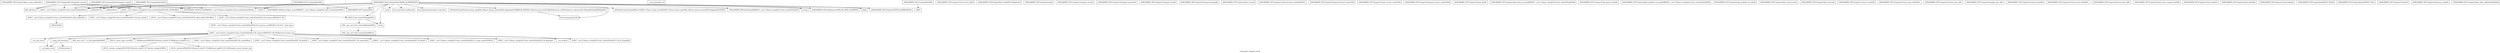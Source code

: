 digraph "Call graph: compute_pair.ll" {
	label="Call graph: compute_pair.ll";

	Node0x562b9afdadc0 [shape=record,label="{_ZN9LAMMPS_NS7Compute19pair_setup_callbackEii}"];
	Node0x562b9af9d610 [shape=record,label="{_ZNSaIcED1Ev}"];
	Node0x562b9af8d6d0 [shape=record,label="{_ZN9LAMMPS_NS11ComputePairC2EPNS_6LAMMPSEiPPc}"];
	Node0x562b9af8d6d0 -> Node0x562b9aff9a50;
	Node0x562b9af8d6d0 -> Node0x562b9af8ccb0;
	Node0x562b9af8d6d0 -> Node0x562b9af8d450;
	Node0x562b9af8d6d0 -> Node0x562b9afa4e50;
	Node0x562b9af8d6d0 -> Node0x562b9afa31b0;
	Node0x562b9af8d6d0 -> Node0x562b9af8cc20;
	Node0x562b9af8d6d0 -> Node0x562b9b0036b0;
	Node0x562b9af8d6d0 -> Node0x562b9af9d610;
	Node0x562b9af8d6d0 -> Node0x562b9af9f910;
	Node0x562b9af8d6d0 -> Node0x562b9af9e410;
	Node0x562b9af8d6d0 -> Node0x562b9af8c0a0;
	Node0x562b9af8d6d0 -> Node0x562b9af8c010;
	Node0x562b9af8d6d0 -> Node0x562b9af8ea20;
	Node0x562b9af8d6d0 -> Node0x562b9af8c7a0;
	Node0x562b9af8d6d0 -> Node0x562b9afb0200;
	Node0x562b9af8d6d0 -> Node0x562b9afb9600;
	Node0x562b9af8d6d0 -> Node0x562b9af9f080;
	Node0x562b9af8d6d0 -> Node0x562b9af9baf0;
	Node0x562b9af8d6d0 -> Node0x562b9afbcca0;
	Node0x562b9af8d6d0 -> Node0x562b9afa7030;
	Node0x562b9afb0200 [shape=record,label="{_ZN3fmt6v9_lmp7vformatB5cxx11ENS0_17basic_string_viewIcEENS0_17basic_format_argsINS0_20basic_format_contextINS0_8appenderEcEEEE}"];
	Node0x562b9afba5c0 [shape=record,label="{_ZN9LAMMPS_NS11ComputePair14compute_scalarEv}"];
	Node0x562b9afba5c0 -> Node0x562b9af8ccb0;
	Node0x562b9afba5c0 -> Node0x562b9af8d450;
	Node0x562b9afba5c0 -> Node0x562b9b0083b0;
	Node0x562b9afba5c0 -> Node0x562b9af9d610;
	Node0x562b9afba5c0 -> Node0x562b9af8cc20;
	Node0x562b9afba5c0 -> Node0x562b9b0036b0;
	Node0x562b9aff9a50 [shape=record,label="{_ZN9LAMMPS_NS7ComputeC2EPNS_6LAMMPSEiPPc}"];
	Node0x562b9af8cc20 [shape=record,label="{_ZN9LAMMPS_NS5Error3allERKNSt7__cxx1112basic_stringIcSt11char_traitsIcESaIcEEEiS8_}"];
	Node0x562b9af8ccb0 [shape=record,label="{_ZNSaIcEC1Ev}"];
	Node0x562b9af8d450 [shape=record,label="{_ZNSt7__cxx1112basic_stringIcSt11char_traitsIcESaIcEEC2IS3_EEPKcRKS3_}"];
	Node0x562b9af8d450 -> Node0x562b9afa6d50;
	Node0x562b9af8d450 -> Node0x562b9afa8a30;
	Node0x562b9af8d450 -> Node0x562b9af8c0a0;
	Node0x562b9af8d450 -> Node0x562b9afa9fa0;
	Node0x562b9af8d450 -> Node0x562b9afaa830;
	Node0x562b9afab1f0 [shape=record,label="{__gxx_personality_v0}"];
	Node0x562b9b0036b0 [shape=record,label="{_ZNSt7__cxx1112basic_stringIcSt11char_traitsIcESaIcEED1Ev}"];
	Node0x562b9afb9600 [shape=record,label="{_ZN9LAMMPS_NS5utils6strdupERKNSt7__cxx1112basic_stringIcSt11char_traitsIcESaIcEEE}"];
	Node0x562b9afa7030 [shape=record,label="{isdigit}"];
	Node0x562b9afbcca0 [shape=record,label="{_ZN9LAMMPS_NS5utils8inumericEPKciS2_bPNS_6LAMMPSE}"];
	Node0x562b9af9baf0 [shape=record,label="{strcmp}"];
	Node0x562b9af9e410 [shape=record,label="{_ZN9LAMMPS_NS5Force10pair_matchERKNSt7__cxx1112basic_stringIcSt11char_traitsIcESaIcEEEii}"];
	Node0x562b9af9f080 [shape=record,label="{strlen}"];
	Node0x562b9af9f910 [shape=record,label="{llvm.umul.with.overflow.i64}"];
	Node0x562b9afa31b0 [shape=record,label="{_Znam}"];
	Node0x562b9afa4e50 [shape=record,label="{_ZN9LAMMPS_NS7ComputeD2Ev}"];
	Node0x562b9afb1d50 [shape=record,label="{_ZN9LAMMPS_NS11ComputePairD2Ev}"];
	Node0x562b9afb1d50 -> Node0x562b9afb4450;
	Node0x562b9afb1d50 -> Node0x562b9afa4e50;
	Node0x562b9afb4450 [shape=record,label="{_ZdaPv}"];
	Node0x562b9afb5320 [shape=record,label="{_ZN9LAMMPS_NS11ComputePairD0Ev}"];
	Node0x562b9afb5320 -> Node0x562b9afb6b90;
	Node0x562b9afb6b90 [shape=record,label="{_ZdlPv}"];
	Node0x562b9afb7a10 [shape=record,label="{_ZN9LAMMPS_NS11ComputePair4initEv}"];
	Node0x562b9afb7a10 -> Node0x562b9af8ccb0;
	Node0x562b9afb7a10 -> Node0x562b9af8d450;
	Node0x562b9afb7a10 -> Node0x562b9af9e410;
	Node0x562b9afb7a10 -> Node0x562b9b0036b0;
	Node0x562b9afb7a10 -> Node0x562b9af9d610;
	Node0x562b9afb7a10 -> Node0x562b9af8cc20;
	Node0x562b9b0083b0 [shape=record,label="{MPI_Allreduce}"];
	Node0x562b9b008430 [shape=record,label="{_ZN9LAMMPS_NS11ComputePair14compute_vectorEv}"];
	Node0x562b9b008430 -> Node0x562b9af8ccb0;
	Node0x562b9b008430 -> Node0x562b9af8d450;
	Node0x562b9b008430 -> Node0x562b9b0083b0;
	Node0x562b9b008430 -> Node0x562b9af9d610;
	Node0x562b9b008430 -> Node0x562b9af8cc20;
	Node0x562b9b008430 -> Node0x562b9b0036b0;
	Node0x562b9b008770 [shape=record,label="{_ZN9LAMMPS_NS7Compute15reset_extra_dofEv}"];
	Node0x562b9b0087f0 [shape=record,label="{_ZN9LAMMPS_NS7Compute9init_listEiPNS_9NeighListE}"];
	Node0x562b9b008870 [shape=record,label="{_ZN9LAMMPS_NS7Compute5setupEv}"];
	Node0x562b9b0088f0 [shape=record,label="{_ZN9LAMMPS_NS7Compute13compute_arrayEv}"];
	Node0x562b9b008970 [shape=record,label="{_ZN9LAMMPS_NS7Compute15compute_peratomEv}"];
	Node0x562b9b0089f0 [shape=record,label="{_ZN9LAMMPS_NS7Compute13compute_localEv}"];
	Node0x562b9b007fa0 [shape=record,label="{__cxa_end_catch}"];
	Node0x562b9b0080a0 [shape=record,label="{__clang_call_terminate}"];
	Node0x562b9b0080a0 -> Node0x562b9afb5c80;
	Node0x562b9b0080a0 -> Node0x562b9afadf80;
	Node0x562b9afadf80 [shape=record,label="{_ZSt9terminatev}"];
	Node0x562b9b008a70 [shape=record,label="{_ZN9LAMMPS_NS7Compute15compute_pergridEv}"];
	Node0x562b9b008af0 [shape=record,label="{_ZN9LAMMPS_NS7Compute10set_arraysEi}"];
	Node0x562b9afbc3d0 [shape=record,label="{_ZN9LAMMPS_NS7Compute17pack_forward_commEiPiPdiS1_}"];
	Node0x562b9af9e320 [shape=record,label="{_ZN9LAMMPS_NS7Compute19unpack_forward_commEiiPd}"];
	Node0x562b9afbd420 [shape=record,label="{_ZN9LAMMPS_NS7Compute17pack_reverse_commEiiPd}"];
	Node0x562b9afbdc20 [shape=record,label="{_ZN9LAMMPS_NS7Compute19unpack_reverse_commEiPiPd}"];
	Node0x562b9afbebd0 [shape=record,label="{_ZN9LAMMPS_NS7Compute10reset_gridEv}"];
	Node0x562b9afbf370 [shape=record,label="{_ZN9LAMMPS_NS7Compute16get_grid_by_nameERKNSt7__cxx1112basic_stringIcSt11char_traitsIcESaIcEEERi}"];
	Node0x562b9afc5830 [shape=record,label="{_ZN9LAMMPS_NS7Compute17get_grid_by_indexEi}"];
	Node0x562b9afc0d80 [shape=record,label="{_ZN9LAMMPS_NS7Compute20get_griddata_by_nameEiRKNSt7__cxx1112basic_stringIcSt11char_traitsIcESaIcEEERi}"];
	Node0x562b9afc14c0 [shape=record,label="{_ZN9LAMMPS_NS7Compute21get_griddata_by_indexEi}"];
	Node0x562b9afc23f0 [shape=record,label="{_ZN9LAMMPS_NS7Compute14dof_remove_preEv}"];
	Node0x562b9afc2d70 [shape=record,label="{_ZN9LAMMPS_NS7Compute10dof_removeEi}"];
	Node0x562b9afc4920 [shape=record,label="{_ZN9LAMMPS_NS7Compute11remove_biasEiPd}"];
	Node0x562b9afc54e0 [shape=record,label="{_ZN9LAMMPS_NS7Compute15remove_bias_thrEiPdS1_}"];
	Node0x562b9afc5e20 [shape=record,label="{_ZN9LAMMPS_NS7Compute15remove_bias_allEv}"];
	Node0x562b9afc7990 [shape=record,label="{_ZN9LAMMPS_NS7Compute16reapply_bias_allEv}"];
	Node0x562b9afc87f0 [shape=record,label="{_ZN9LAMMPS_NS7Compute12restore_biasEiPd}"];
	Node0x562b9afcbd10 [shape=record,label="{_ZN9LAMMPS_NS7Compute16restore_bias_thrEiPdS1_}"];
	Node0x562b9afe4ec0 [shape=record,label="{_ZN9LAMMPS_NS7Compute16restore_bias_allEv}"];
	Node0x562b9afce300 [shape=record,label="{_ZN9LAMMPS_NS7Compute23reset_extra_compute_fixEPKc}"];
	Node0x562b9afd23c0 [shape=record,label="{_ZN9LAMMPS_NS7Compute11lock_enableEv}"];
	Node0x562b9afeecc0 [shape=record,label="{_ZN9LAMMPS_NS7Compute12lock_disableEv}"];
	Node0x562b9afd5590 [shape=record,label="{_ZN9LAMMPS_NS7Compute11lock_lengthEv}"];
	Node0x562b9afd6760 [shape=record,label="{_ZN9LAMMPS_NS7Compute4lockEPNS_3FixEll}"];
	Node0x562b9afd79c0 [shape=record,label="{_ZN9LAMMPS_NS7Compute6unlockEPNS_3FixE}"];
	Node0x562b9afd8fb0 [shape=record,label="{_ZN9LAMMPS_NS7Compute7refreshEv}"];
	Node0x562b9afd9ec0 [shape=record,label="{_ZN9LAMMPS_NS7Compute12memory_usageEv}"];
	Node0x562b9afa6d50 [shape=record,label="{_ZNSt7__cxx1112basic_stringIcSt11char_traitsIcESaIcEE13_M_local_dataEv}"];
	Node0x562b9afa8a30 [shape=record,label="{_ZNSt7__cxx1112basic_stringIcSt11char_traitsIcESaIcEE12_Alloc_hiderC1EPcRKS3_}"];
	Node0x562b9afdc7d0 [shape=record,label="{_ZN9LAMMPS_NS7Compute19pair_tally_callbackEiiiidddddd}"];
	Node0x562b9afa9fa0 [shape=record,label="{_ZNSt7__cxx1112basic_stringIcSt11char_traitsIcESaIcEE12_M_constructIPKcEEvT_S8_}"];
	Node0x562b9afa9fa0 -> Node0x562b9afdf3e0;
	Node0x562b9af8c0a0 [shape=record,label="{_ZNSt11char_traitsIcE6lengthEPKc}"];
	Node0x562b9af8c0a0 -> Node0x562b9afe3760;
	Node0x562b9af8c0a0 -> Node0x562b9af9f080;
	Node0x562b9afaa830 [shape=record,label="{_ZNSt7__cxx1112basic_stringIcSt11char_traitsIcESaIcEE12_Alloc_hiderD2Ev}"];
	Node0x562b9afaa830 -> Node0x562b9afe3ce0;
	Node0x562b9afdf3e0 [shape=record,label="{_ZNSt7__cxx1112basic_stringIcSt11char_traitsIcESaIcEE16_M_construct_auxIPKcEEvT_S8_St12__false_type}"];
	Node0x562b9afdf3e0 -> Node0x562b9afe50c0;
	Node0x562b9afe50c0 [shape=record,label="{_ZNSt7__cxx1112basic_stringIcSt11char_traitsIcESaIcEE12_M_constructIPKcEEvT_S8_St20forward_iterator_tag}"];
	Node0x562b9afe50c0 -> Node0x562b9afc5ab0;
	Node0x562b9afe50c0 -> Node0x562b9afc7880;
	Node0x562b9afe50c0 -> Node0x562b9aff1660;
	Node0x562b9afe50c0 -> Node0x562b9afa3050;
	Node0x562b9afe50c0 -> Node0x562b9af93970;
	Node0x562b9afe50c0 -> Node0x562b9afd8270;
	Node0x562b9afe50c0 -> Node0x562b9afbdda0;
	Node0x562b9afe50c0 -> Node0x562b9afed870;
	Node0x562b9afe50c0 -> Node0x562b9afb5c80;
	Node0x562b9afe50c0 -> Node0x562b9b007ea0;
	Node0x562b9afe50c0 -> Node0x562b9b007f20;
	Node0x562b9afe50c0 -> Node0x562b9b007fa0;
	Node0x562b9afe50c0 -> Node0x562b9b008020;
	Node0x562b9afe50c0 -> Node0x562b9b0080a0;
	Node0x562b9afc5ab0 [shape=record,label="{_ZN9__gnu_cxx17__is_null_pointerIKcEEbPT_}"];
	Node0x562b9afc7880 [shape=record,label="{_ZSt19__throw_logic_errorPKc}"];
	Node0x562b9aff1660 [shape=record,label="{_ZSt8distanceIPKcENSt15iterator_traitsIT_E15difference_typeES3_S3_}"];
	Node0x562b9aff1660 -> Node0x562b9afc0040;
	Node0x562b9aff1660 -> Node0x562b9afd3d90;
	Node0x562b9af93970 [shape=record,label="{_ZNSt7__cxx1112basic_stringIcSt11char_traitsIcESaIcEE7_M_dataEPc}"];
	Node0x562b9afa3050 [shape=record,label="{_ZNSt7__cxx1112basic_stringIcSt11char_traitsIcESaIcEE9_M_createERmm}"];
	Node0x562b9afd8270 [shape=record,label="{_ZNSt7__cxx1112basic_stringIcSt11char_traitsIcESaIcEE11_M_capacityEm}"];
	Node0x562b9afed870 [shape=record,label="{_ZNSt7__cxx1112basic_stringIcSt11char_traitsIcESaIcEE13_S_copy_charsEPcPKcS7_}"];
	Node0x562b9afbdda0 [shape=record,label="{_ZNKSt7__cxx1112basic_stringIcSt11char_traitsIcESaIcEE7_M_dataEv}"];
	Node0x562b9afb5c80 [shape=record,label="{__cxa_begin_catch}"];
	Node0x562b9b007ea0 [shape=record,label="{_ZNSt7__cxx1112basic_stringIcSt11char_traitsIcESaIcEE10_M_disposeEv}"];
	Node0x562b9b007f20 [shape=record,label="{__cxa_rethrow}"];
	Node0x562b9b008020 [shape=record,label="{_ZNSt7__cxx1112basic_stringIcSt11char_traitsIcESaIcEE13_M_set_lengthEm}"];
	Node0x562b9afd3d90 [shape=record,label="{_ZSt10__distanceIPKcENSt15iterator_traitsIT_E15difference_typeES3_S3_St26random_access_iterator_tag}"];
	Node0x562b9afc0040 [shape=record,label="{_ZSt19__iterator_categoryIPKcENSt15iterator_traitsIT_E17iterator_categoryERKS3_}"];
	Node0x562b9afe3760 [shape=record,label="{_ZN9__gnu_cxx11char_traitsIcE6lengthEPKc}"];
	Node0x562b9afe3760 -> Node0x562b9afdde60;
	Node0x562b9afdde60 [shape=record,label="{_ZN9__gnu_cxx11char_traitsIcE2eqERKcS3_}"];
	Node0x562b9afe3ce0 [shape=record,label="{_ZNSaIcED2Ev}"];
	Node0x562b9af8c7a0 [shape=record,label="{_ZN3fmt6v9_lmp16make_format_argsINS0_20basic_format_contextINS0_8appenderEcEEJRPcS6_EEENS0_16format_arg_storeIT_JDpNSt9remove_cvINSt16remove_referenceIT0_E4typeEE4typeEEEEDpOSB_}"];
	Node0x562b9af8c7a0 -> Node0x562b9af8ea20;
	Node0x562b9af8ea20 [shape=record,label="{llvm.memcpy.p0.p0.i64}"];
	Node0x562b9af8c010 [shape=record,label="{llvm.experimental.noalias.scope.decl}"];
}
